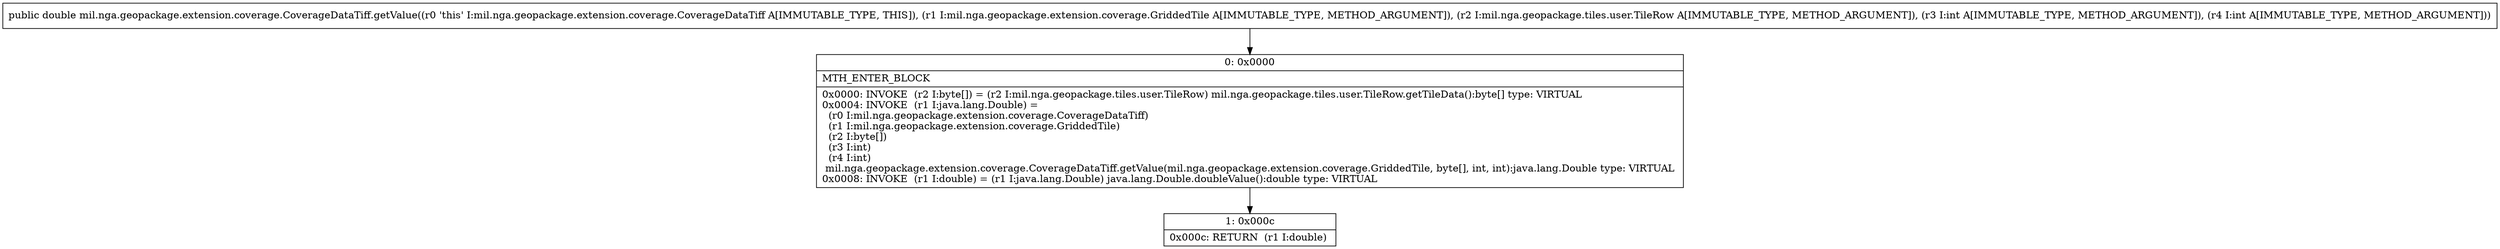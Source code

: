 digraph "CFG formil.nga.geopackage.extension.coverage.CoverageDataTiff.getValue(Lmil\/nga\/geopackage\/extension\/coverage\/GriddedTile;Lmil\/nga\/geopackage\/tiles\/user\/TileRow;II)D" {
Node_0 [shape=record,label="{0\:\ 0x0000|MTH_ENTER_BLOCK\l|0x0000: INVOKE  (r2 I:byte[]) = (r2 I:mil.nga.geopackage.tiles.user.TileRow) mil.nga.geopackage.tiles.user.TileRow.getTileData():byte[] type: VIRTUAL \l0x0004: INVOKE  (r1 I:java.lang.Double) = \l  (r0 I:mil.nga.geopackage.extension.coverage.CoverageDataTiff)\l  (r1 I:mil.nga.geopackage.extension.coverage.GriddedTile)\l  (r2 I:byte[])\l  (r3 I:int)\l  (r4 I:int)\l mil.nga.geopackage.extension.coverage.CoverageDataTiff.getValue(mil.nga.geopackage.extension.coverage.GriddedTile, byte[], int, int):java.lang.Double type: VIRTUAL \l0x0008: INVOKE  (r1 I:double) = (r1 I:java.lang.Double) java.lang.Double.doubleValue():double type: VIRTUAL \l}"];
Node_1 [shape=record,label="{1\:\ 0x000c|0x000c: RETURN  (r1 I:double) \l}"];
MethodNode[shape=record,label="{public double mil.nga.geopackage.extension.coverage.CoverageDataTiff.getValue((r0 'this' I:mil.nga.geopackage.extension.coverage.CoverageDataTiff A[IMMUTABLE_TYPE, THIS]), (r1 I:mil.nga.geopackage.extension.coverage.GriddedTile A[IMMUTABLE_TYPE, METHOD_ARGUMENT]), (r2 I:mil.nga.geopackage.tiles.user.TileRow A[IMMUTABLE_TYPE, METHOD_ARGUMENT]), (r3 I:int A[IMMUTABLE_TYPE, METHOD_ARGUMENT]), (r4 I:int A[IMMUTABLE_TYPE, METHOD_ARGUMENT])) }"];
MethodNode -> Node_0;
Node_0 -> Node_1;
}

